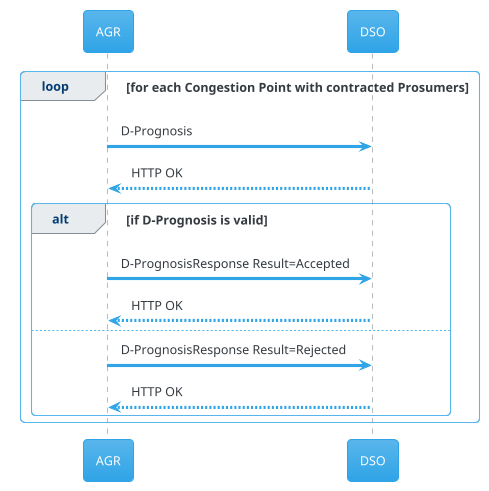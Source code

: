 @startuml
!theme cerulean

participant AGR
participant DSO

loop for each Congestion Point with contracted Prosumers
    AGR -> DSO: D-Prognosis
    AGR <-- DSO: HTTP OK

    alt if D-Prognosis is valid
        AGR -> DSO: D-PrognosisResponse Result=Accepted
        AGR <-- DSO: HTTP OK
    else
        AGR -> DSO: D-PrognosisResponse Result=Rejected
        AGR <-- DSO: HTTP OK
    end
end

@enduml
